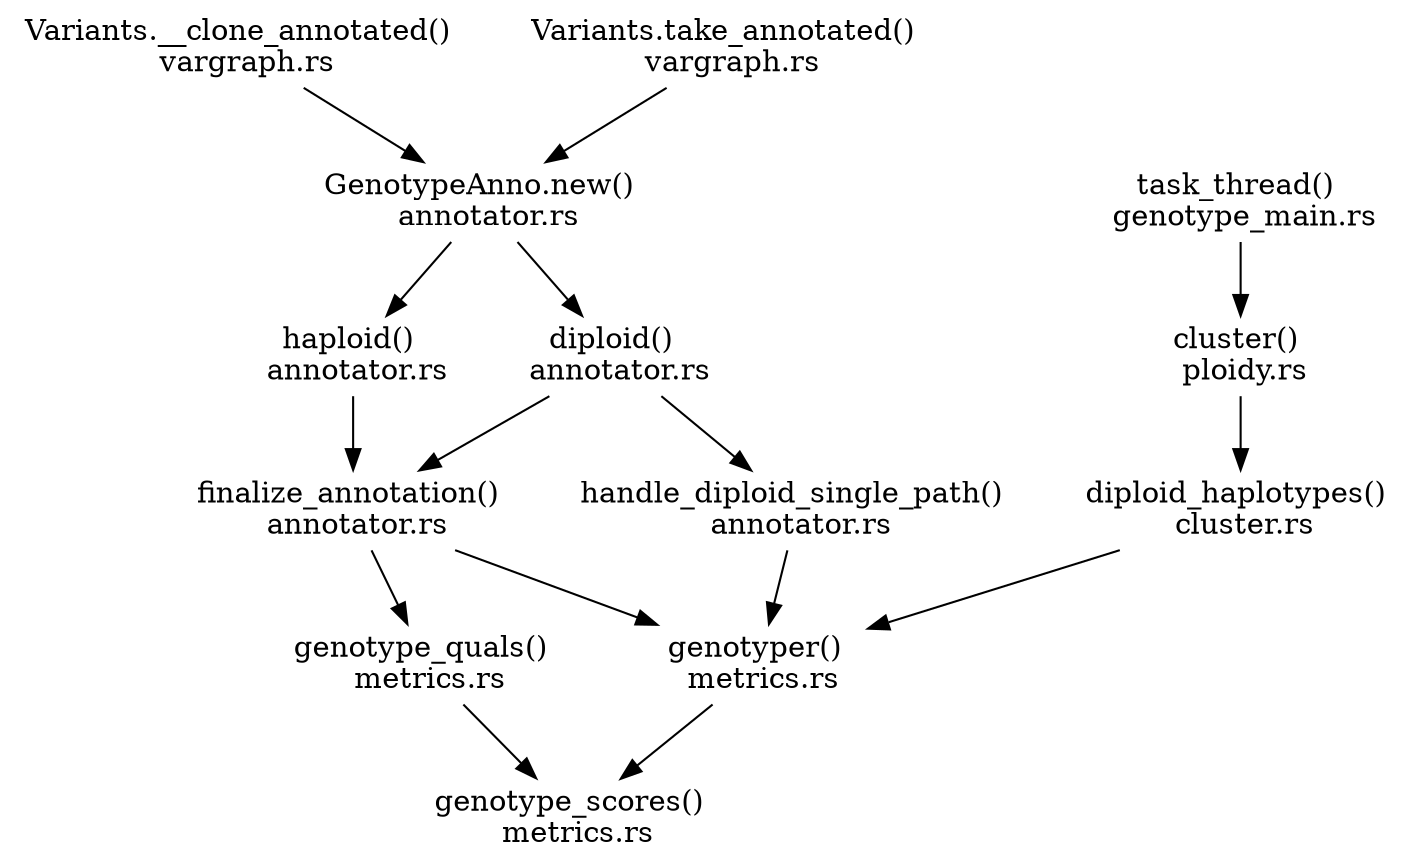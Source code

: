 digraph G {

genotype_scores [label="genotype_scores() \n metrics.rs" shape="none"];
genotyper [label="genotyper() \n metrics.rs" shape="none"];
genotype_quals [label="genotype_quals() \n metrics.rs" shape="none"];
finalize_annotation [label="finalize_annotation() \n annotator.rs" shape="none"];
handle_diploid_single_path [label="handle_diploid_single_path() \n annotator.rs" shape="none"];
haploid [label="haploid() \n annotator.rs" shape="none"];
diploid [label="diploid() \n annotator.rs" shape="none"];
diploid_haplotypes [label="diploid_haplotypes() \n cluster.rs" shape="none"];
cluster [label="cluster() \n ploidy.rs" shape="none"];
task_thread [label="task_thread() \n genotype_main.rs" shape="none"];
genotype_anno_new [label="GenotypeAnno.new() \n annotator.rs" shape="none"];
variants_clone_annotated [label="Variants.__clone_annotated() \n vargraph.rs" shape="none"];
variants_take_annotated [label="Variants.take_annotated() \n vargraph.rs" shape="none"];

genotyper -> genotype_scores;
genotype_quals -> genotype_scores;
finalize_annotation -> genotyper;
finalize_annotation -> genotype_quals;
handle_diploid_single_path -> genotyper;
haploid -> finalize_annotation;
diploid -> finalize_annotation;
diploid -> handle_diploid_single_path;
diploid_haplotypes -> genotyper;
cluster -> diploid_haplotypes;
task_thread -> cluster;
genotype_anno_new -> haploid;
genotype_anno_new -> diploid;
variants_clone_annotated -> genotype_anno_new;
variants_take_annotated -> genotype_anno_new;



}